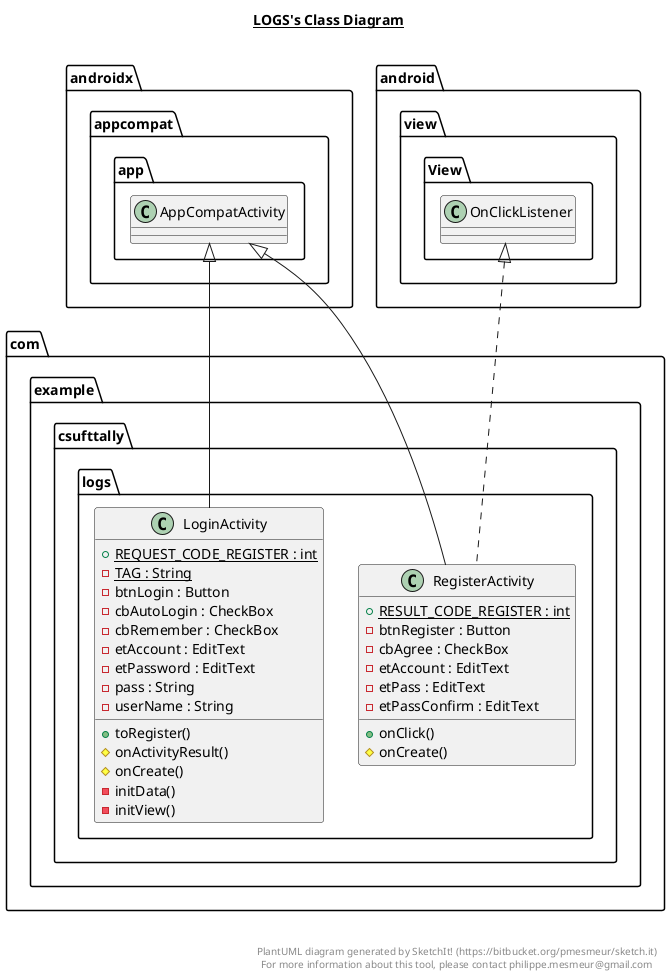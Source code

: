 @startuml

title __LOGS's Class Diagram__\n

  namespace com.example.csufttally {
    namespace logs {
      class com.example.csufttally.logs.LoginActivity {
          {static} + REQUEST_CODE_REGISTER : int
          {static} - TAG : String
          - btnLogin : Button
          - cbAutoLogin : CheckBox
          - cbRemember : CheckBox
          - etAccount : EditText
          - etPassword : EditText
          - pass : String
          - userName : String
          + toRegister()
          # onActivityResult()
          # onCreate()
          - initData()
          - initView()
      }
    }
  }
  

  namespace com.example.csufttally {
    namespace logs {
      class com.example.csufttally.logs.RegisterActivity {
          {static} + RESULT_CODE_REGISTER : int
          - btnRegister : Button
          - cbAgree : CheckBox
          - etAccount : EditText
          - etPass : EditText
          - etPassConfirm : EditText
          + onClick()
          # onCreate()
      }
    }
  }
  

  com.example.csufttally.logs.LoginActivity -up-|> androidx.appcompat.app.AppCompatActivity
  com.example.csufttally.logs.RegisterActivity .up.|> android.view.View.OnClickListener
  com.example.csufttally.logs.RegisterActivity -up-|> androidx.appcompat.app.AppCompatActivity


right footer


PlantUML diagram generated by SketchIt! (https://bitbucket.org/pmesmeur/sketch.it)
For more information about this tool, please contact philippe.mesmeur@gmail.com
endfooter

@enduml
